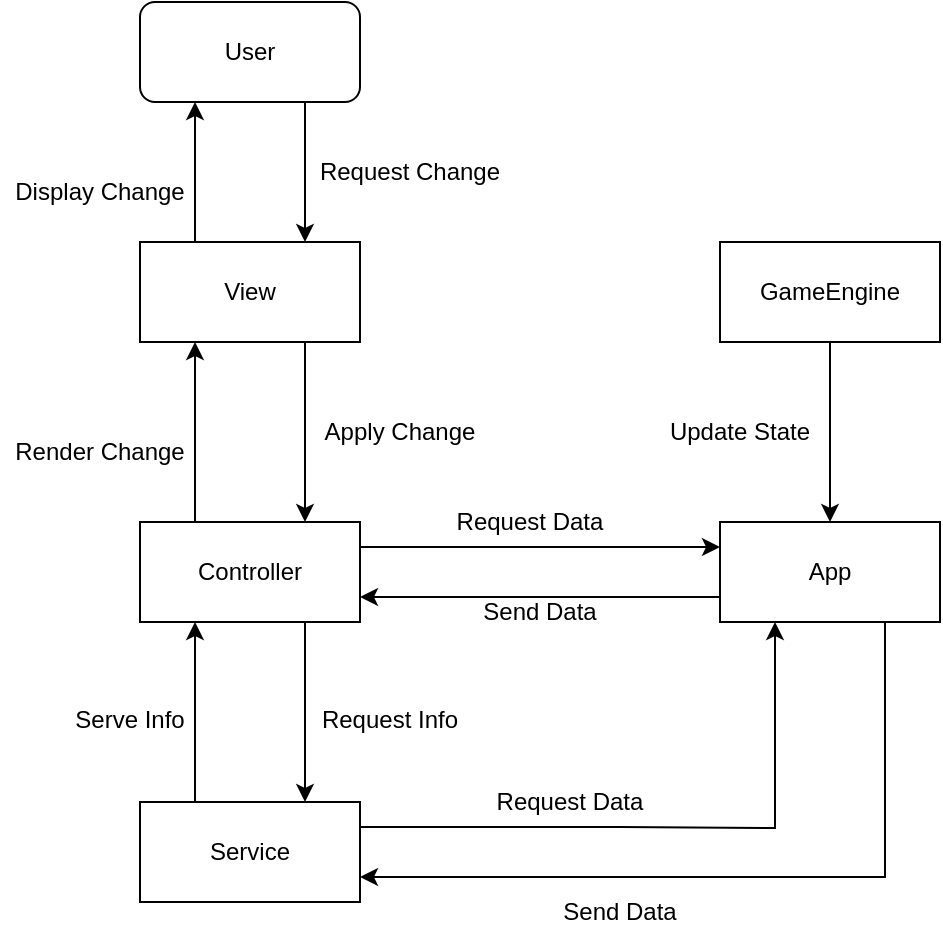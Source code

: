 <mxfile version="24.7.17">
  <diagram name="Page-1" id="qg663SfQHywIOLD2A-Zm">
    <mxGraphModel dx="867" dy="597" grid="1" gridSize="10" guides="1" tooltips="1" connect="1" arrows="1" fold="1" page="1" pageScale="1" pageWidth="1169" pageHeight="827" math="0" shadow="0">
      <root>
        <mxCell id="0" />
        <mxCell id="1" parent="0" />
        <mxCell id="HN-Rwgg1dozNKspNSXEL-11" style="edgeStyle=orthogonalEdgeStyle;rounded=0;orthogonalLoop=1;jettySize=auto;html=1;exitX=0.25;exitY=0;exitDx=0;exitDy=0;entryX=0.25;entryY=1;entryDx=0;entryDy=0;" edge="1" parent="1" source="HN-Rwgg1dozNKspNSXEL-1" target="HN-Rwgg1dozNKspNSXEL-9">
          <mxGeometry relative="1" as="geometry" />
        </mxCell>
        <mxCell id="HN-Rwgg1dozNKspNSXEL-18" style="edgeStyle=orthogonalEdgeStyle;rounded=0;orthogonalLoop=1;jettySize=auto;html=1;exitX=0.75;exitY=1;exitDx=0;exitDy=0;entryX=0.75;entryY=0;entryDx=0;entryDy=0;" edge="1" parent="1" source="HN-Rwgg1dozNKspNSXEL-1" target="HN-Rwgg1dozNKspNSXEL-2">
          <mxGeometry relative="1" as="geometry" />
        </mxCell>
        <mxCell id="HN-Rwgg1dozNKspNSXEL-1" value="View" style="html=1;whiteSpace=wrap;" vertex="1" parent="1">
          <mxGeometry x="520" y="160" width="110" height="50" as="geometry" />
        </mxCell>
        <mxCell id="HN-Rwgg1dozNKspNSXEL-14" style="edgeStyle=orthogonalEdgeStyle;rounded=0;orthogonalLoop=1;jettySize=auto;html=1;exitX=0.75;exitY=1;exitDx=0;exitDy=0;entryX=0.75;entryY=0;entryDx=0;entryDy=0;" edge="1" parent="1" source="HN-Rwgg1dozNKspNSXEL-2" target="HN-Rwgg1dozNKspNSXEL-3">
          <mxGeometry relative="1" as="geometry" />
        </mxCell>
        <mxCell id="HN-Rwgg1dozNKspNSXEL-20" style="edgeStyle=orthogonalEdgeStyle;rounded=0;orthogonalLoop=1;jettySize=auto;html=1;exitX=0.25;exitY=0;exitDx=0;exitDy=0;entryX=0.25;entryY=1;entryDx=0;entryDy=0;" edge="1" parent="1" source="HN-Rwgg1dozNKspNSXEL-2" target="HN-Rwgg1dozNKspNSXEL-1">
          <mxGeometry relative="1" as="geometry" />
        </mxCell>
        <mxCell id="HN-Rwgg1dozNKspNSXEL-29" style="edgeStyle=orthogonalEdgeStyle;rounded=0;orthogonalLoop=1;jettySize=auto;html=1;exitX=1;exitY=0.25;exitDx=0;exitDy=0;entryX=0;entryY=0.25;entryDx=0;entryDy=0;" edge="1" parent="1" source="HN-Rwgg1dozNKspNSXEL-2" target="HN-Rwgg1dozNKspNSXEL-4">
          <mxGeometry relative="1" as="geometry" />
        </mxCell>
        <mxCell id="HN-Rwgg1dozNKspNSXEL-2" value="Controller" style="html=1;whiteSpace=wrap;" vertex="1" parent="1">
          <mxGeometry x="520" y="300" width="110" height="50" as="geometry" />
        </mxCell>
        <mxCell id="HN-Rwgg1dozNKspNSXEL-15" style="edgeStyle=orthogonalEdgeStyle;rounded=0;orthogonalLoop=1;jettySize=auto;html=1;exitX=0.25;exitY=0;exitDx=0;exitDy=0;entryX=0.25;entryY=1;entryDx=0;entryDy=0;" edge="1" parent="1" source="HN-Rwgg1dozNKspNSXEL-3" target="HN-Rwgg1dozNKspNSXEL-2">
          <mxGeometry relative="1" as="geometry" />
        </mxCell>
        <mxCell id="HN-Rwgg1dozNKspNSXEL-22" style="edgeStyle=orthogonalEdgeStyle;rounded=0;orthogonalLoop=1;jettySize=auto;html=1;exitX=1;exitY=0.25;exitDx=0;exitDy=0;entryX=0.25;entryY=1;entryDx=0;entryDy=0;" edge="1" parent="1" source="HN-Rwgg1dozNKspNSXEL-3" target="HN-Rwgg1dozNKspNSXEL-4">
          <mxGeometry relative="1" as="geometry">
            <Array as="points">
              <mxPoint x="760" y="453" />
              <mxPoint x="828" y="453" />
            </Array>
          </mxGeometry>
        </mxCell>
        <mxCell id="HN-Rwgg1dozNKspNSXEL-23" style="edgeStyle=orthogonalEdgeStyle;rounded=0;orthogonalLoop=1;jettySize=auto;html=1;exitX=1;exitY=0.75;exitDx=0;exitDy=0;entryX=0.75;entryY=1;entryDx=0;entryDy=0;startArrow=classic;startFill=1;endArrow=none;endFill=0;" edge="1" parent="1" source="HN-Rwgg1dozNKspNSXEL-3" target="HN-Rwgg1dozNKspNSXEL-4">
          <mxGeometry relative="1" as="geometry" />
        </mxCell>
        <mxCell id="HN-Rwgg1dozNKspNSXEL-3" value="Service" style="html=1;whiteSpace=wrap;" vertex="1" parent="1">
          <mxGeometry x="520" y="440" width="110" height="50" as="geometry" />
        </mxCell>
        <mxCell id="HN-Rwgg1dozNKspNSXEL-28" style="edgeStyle=orthogonalEdgeStyle;rounded=0;orthogonalLoop=1;jettySize=auto;html=1;exitX=0;exitY=0.75;exitDx=0;exitDy=0;entryX=1;entryY=0.75;entryDx=0;entryDy=0;" edge="1" parent="1" source="HN-Rwgg1dozNKspNSXEL-4" target="HN-Rwgg1dozNKspNSXEL-2">
          <mxGeometry relative="1" as="geometry" />
        </mxCell>
        <mxCell id="HN-Rwgg1dozNKspNSXEL-4" value="App" style="html=1;whiteSpace=wrap;" vertex="1" parent="1">
          <mxGeometry x="810" y="300" width="110" height="50" as="geometry" />
        </mxCell>
        <mxCell id="HN-Rwgg1dozNKspNSXEL-6" style="edgeStyle=orthogonalEdgeStyle;rounded=0;orthogonalLoop=1;jettySize=auto;html=1;exitX=0.5;exitY=1;exitDx=0;exitDy=0;entryX=0.5;entryY=0;entryDx=0;entryDy=0;" edge="1" parent="1" source="HN-Rwgg1dozNKspNSXEL-5" target="HN-Rwgg1dozNKspNSXEL-4">
          <mxGeometry relative="1" as="geometry" />
        </mxCell>
        <mxCell id="HN-Rwgg1dozNKspNSXEL-5" value="GameEngine" style="html=1;whiteSpace=wrap;" vertex="1" parent="1">
          <mxGeometry x="810" y="160" width="110" height="50" as="geometry" />
        </mxCell>
        <mxCell id="HN-Rwgg1dozNKspNSXEL-7" value="Update State" style="text;strokeColor=none;align=center;fillColor=none;html=1;verticalAlign=middle;whiteSpace=wrap;rounded=0;" vertex="1" parent="1">
          <mxGeometry x="770" y="240" width="100" height="30" as="geometry" />
        </mxCell>
        <mxCell id="HN-Rwgg1dozNKspNSXEL-8" value="Request Change" style="text;strokeColor=none;align=center;fillColor=none;html=1;verticalAlign=middle;whiteSpace=wrap;rounded=0;" vertex="1" parent="1">
          <mxGeometry x="600" y="110" width="110" height="30" as="geometry" />
        </mxCell>
        <mxCell id="HN-Rwgg1dozNKspNSXEL-10" style="edgeStyle=orthogonalEdgeStyle;rounded=0;orthogonalLoop=1;jettySize=auto;html=1;exitX=0.75;exitY=1;exitDx=0;exitDy=0;entryX=0.75;entryY=0;entryDx=0;entryDy=0;" edge="1" parent="1" source="HN-Rwgg1dozNKspNSXEL-9" target="HN-Rwgg1dozNKspNSXEL-1">
          <mxGeometry relative="1" as="geometry" />
        </mxCell>
        <mxCell id="HN-Rwgg1dozNKspNSXEL-9" value="User" style="html=1;whiteSpace=wrap;rounded=1;" vertex="1" parent="1">
          <mxGeometry x="520" y="40" width="110" height="50" as="geometry" />
        </mxCell>
        <mxCell id="HN-Rwgg1dozNKspNSXEL-12" value="Display Change" style="text;strokeColor=none;align=center;fillColor=none;html=1;verticalAlign=middle;whiteSpace=wrap;rounded=0;" vertex="1" parent="1">
          <mxGeometry x="450" y="120" width="100" height="30" as="geometry" />
        </mxCell>
        <mxCell id="HN-Rwgg1dozNKspNSXEL-16" value="Request Info" style="text;strokeColor=none;align=center;fillColor=none;html=1;verticalAlign=middle;whiteSpace=wrap;rounded=0;" vertex="1" parent="1">
          <mxGeometry x="600" y="384" width="90" height="30" as="geometry" />
        </mxCell>
        <mxCell id="HN-Rwgg1dozNKspNSXEL-17" value="Serve Info" style="text;strokeColor=none;align=center;fillColor=none;html=1;verticalAlign=middle;whiteSpace=wrap;rounded=0;" vertex="1" parent="1">
          <mxGeometry x="480" y="384" width="70" height="30" as="geometry" />
        </mxCell>
        <mxCell id="HN-Rwgg1dozNKspNSXEL-19" value="Apply Change" style="text;strokeColor=none;align=center;fillColor=none;html=1;verticalAlign=middle;whiteSpace=wrap;rounded=0;" vertex="1" parent="1">
          <mxGeometry x="600" y="240" width="100" height="30" as="geometry" />
        </mxCell>
        <mxCell id="HN-Rwgg1dozNKspNSXEL-21" value="Render Change" style="text;strokeColor=none;align=center;fillColor=none;html=1;verticalAlign=middle;whiteSpace=wrap;rounded=0;" vertex="1" parent="1">
          <mxGeometry x="450" y="250" width="100" height="30" as="geometry" />
        </mxCell>
        <mxCell id="HN-Rwgg1dozNKspNSXEL-24" value="Send Data" style="text;strokeColor=none;align=center;fillColor=none;html=1;verticalAlign=middle;whiteSpace=wrap;rounded=0;" vertex="1" parent="1">
          <mxGeometry x="730" y="480" width="60" height="30" as="geometry" />
        </mxCell>
        <mxCell id="HN-Rwgg1dozNKspNSXEL-25" value="Request Data" style="text;strokeColor=none;align=center;fillColor=none;html=1;verticalAlign=middle;whiteSpace=wrap;rounded=0;" vertex="1" parent="1">
          <mxGeometry x="690" y="420" width="90" height="40" as="geometry" />
        </mxCell>
        <mxCell id="HN-Rwgg1dozNKspNSXEL-30" value="Request Data" style="text;strokeColor=none;align=center;fillColor=none;html=1;verticalAlign=middle;whiteSpace=wrap;rounded=0;" vertex="1" parent="1">
          <mxGeometry x="670" y="280" width="90" height="40" as="geometry" />
        </mxCell>
        <mxCell id="HN-Rwgg1dozNKspNSXEL-31" value="Send Data" style="text;strokeColor=none;align=center;fillColor=none;html=1;verticalAlign=middle;whiteSpace=wrap;rounded=0;" vertex="1" parent="1">
          <mxGeometry x="690" y="330" width="60" height="30" as="geometry" />
        </mxCell>
      </root>
    </mxGraphModel>
  </diagram>
</mxfile>

